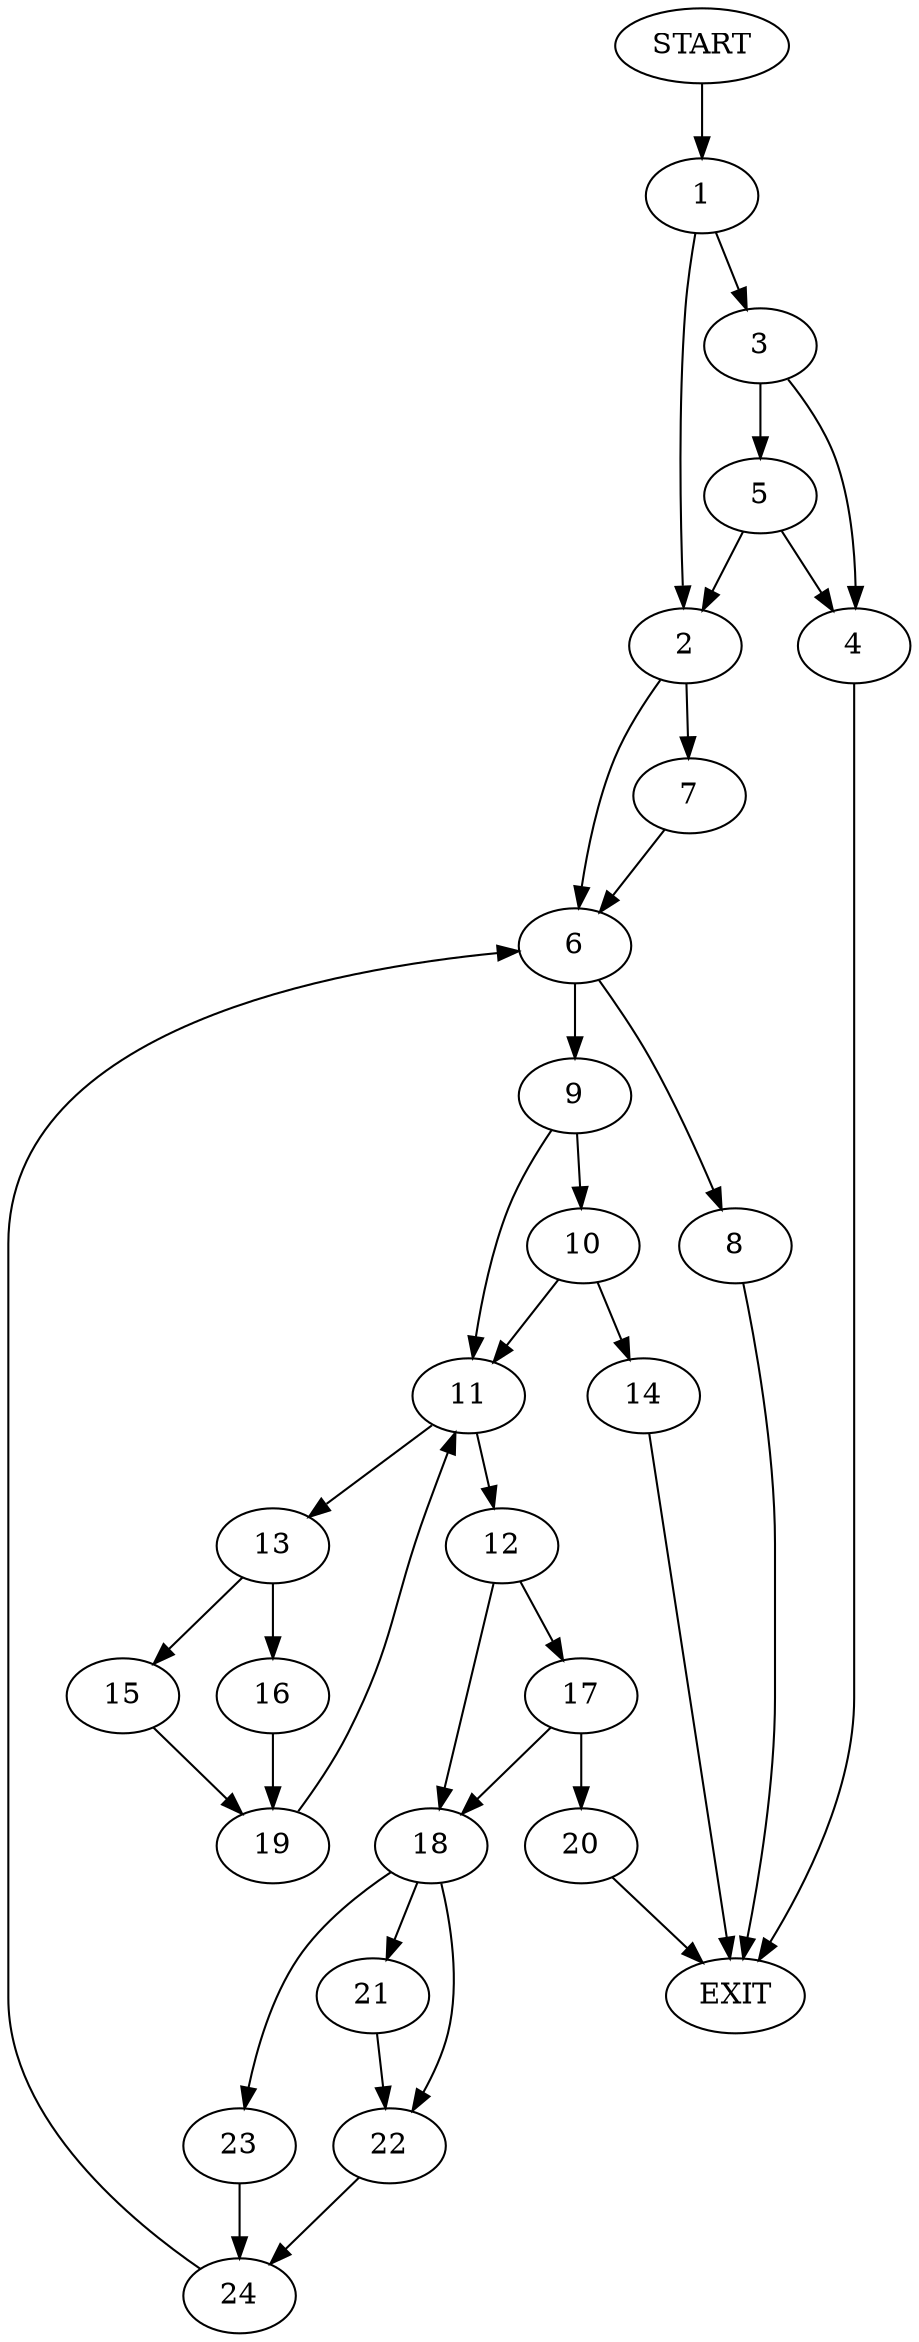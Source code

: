 digraph {
0 [label="START"]
25 [label="EXIT"]
0 -> 1
1 -> 2
1 -> 3
3 -> 4
3 -> 5
2 -> 6
2 -> 7
5 -> 2
5 -> 4
4 -> 25
7 -> 6
6 -> 8
6 -> 9
8 -> 25
9 -> 10
9 -> 11
11 -> 12
11 -> 13
10 -> 14
10 -> 11
14 -> 25
13 -> 15
13 -> 16
12 -> 17
12 -> 18
16 -> 19
15 -> 19
19 -> 11
17 -> 18
17 -> 20
18 -> 21
18 -> 22
18 -> 23
20 -> 25
23 -> 24
21 -> 22
22 -> 24
24 -> 6
}
